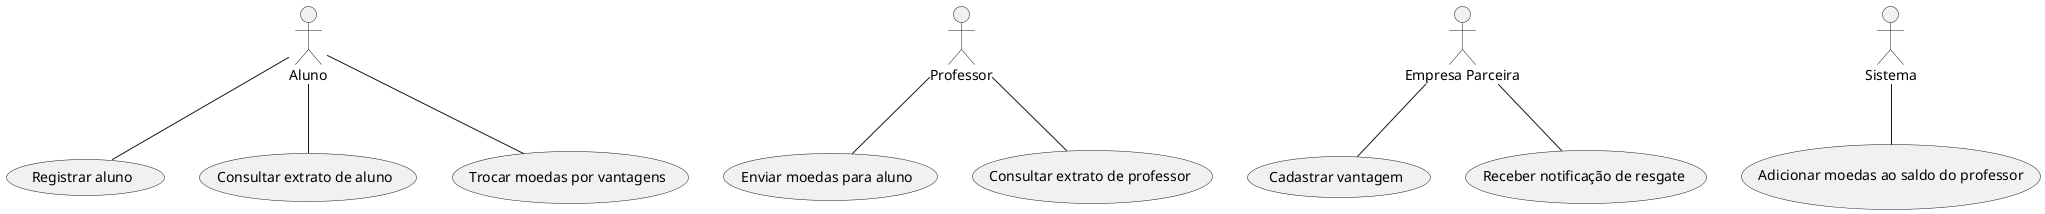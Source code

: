 @startuml
actor "Aluno" as aluno
actor "Professor" as professor
actor "Empresa Parceira" as empresa
actor "Sistema" as sistema

usecase "Registrar aluno" as UC1
usecase "Consultar extrato de aluno" as UC3
usecase "Trocar moedas por vantagens" as UC4


usecase "Enviar moedas para aluno" as UC6
usecase "Consultar extrato de professor" as UC7


usecase "Cadastrar vantagem" as UC9
usecase "Receber notificação de resgate" as UC10

usecase "Adicionar moedas ao saldo do professor" as UC11

aluno -- UC1

aluno -- UC3
aluno -- UC4


professor -- UC6
professor -- UC7


empresa -- UC9
empresa -- UC10

sistema -- UC11
@enduml
